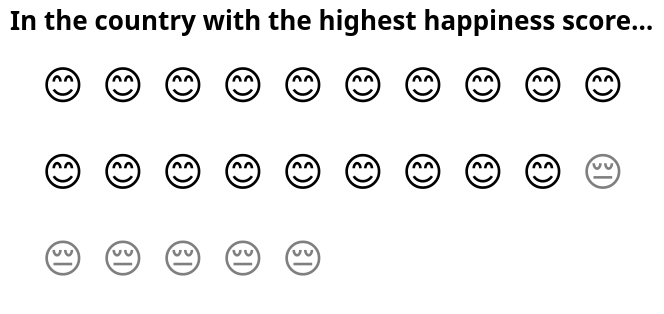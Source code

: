 {
  "$schema": "https://vega.github.io/schema/vega-lite/v4.json",
  "config": {"view": {"stroke": ""}},
  "title": "In the country with the highest happiness score...",
  "width": 300,
  "height": 130,
  "data": {
    "values": [
      {"id": 1, "face" : "smile"},
      {"id": 2, "face" : "smile"},
      {"id": 3, "face" : "smile"},
      {"id": 4, "face" : "smile"},
      {"id": 5, "face" : "smile"},
      {"id": 6, "face" : "smile"},
      {"id": 7, "face" : "smile"},
      {"id": 8, "face" : "smile"},
      {"id": 9, "face" : "smile"},
      {"id": 10, "face" : "smile"},
      {"id": 11, "face" : "smile"},
      {"id": 12, "face" : "smile"},
      {"id": 13, "face" : "smile"},
      {"id": 14, "face" : "smile"},
      {"id": 15, "face" : "smile"},
      {"id": 16, "face" : "smile"},
      {"id": 17, "face" : "smile"},
      {"id": 18, "face" : "smile"},
      {"id": 19, "face" : "smile"},
      {"id": 20, "face" : "frown"},
      {"id": 21, "face" : "frown"},
      {"id": 22, "face" : "frown"},
      {"id": 23, "face" : "frown"},
      {"id": 24, "face" : "frown"},
      {"id": 25, "face" : "frown"}]

  },
  "transform": [
    {
      "calculate": "{'smile': '😊', 'frown': '😔'}[datum.face]",
      "as": "emoji"
    },
    {"calculate": "ceil (datum.id/10)", "as": "col"},
    {"calculate": "datum.id - datum.col*10", "as": "row"}
  ],
  "mark": {"type": "text", "baseline": "middle"},
  "encoding": {
    "x": {"field": "row", "type": "ordinal", "axis": null},
    "y": {"field": "col", "type": "ordinal", "axis": null},

    "text": {"field": "emoji", "type": "nominal"},
    "size": {"value": 20},

    "strokeWidth" :  {"value" : 3.0},
    "fillOpacity": {
          "condition": {"test": "datum.face=='smile'", "value": 1},
          "value": 0.5
        }
  }
}
